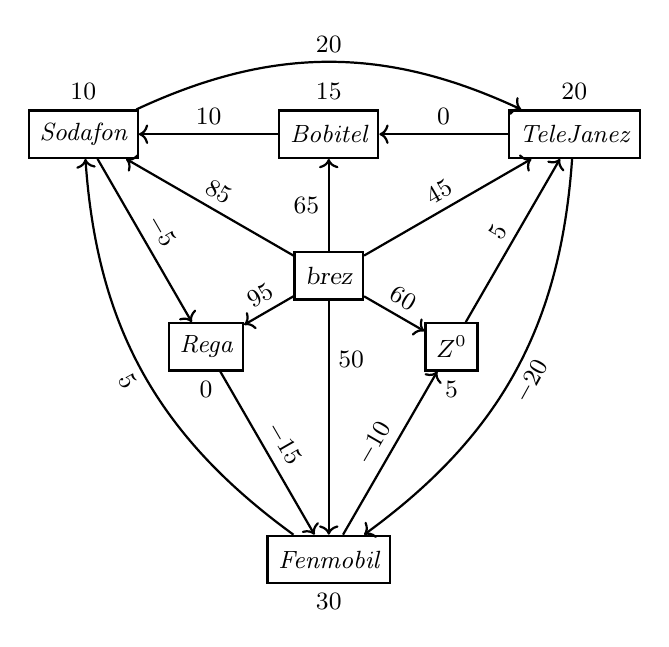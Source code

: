 \begin{tikzpicture}[style=thick,scale=0.9]
\tikzstyle{weight}=[midway]
\tikzstyle{edge}=[]
\tikzstyle{colour}=[black]
\tikzstyle{minsize}=[minimum size=6mm]
\small
\tikzstyle{every node}=[]
\tikzstyle{vertex}=[draw, colour, rectangle, fill=white, inner sep=1ex, minsize]

\node[vertex] (br) at (xyz polar cs:angle=  0,radius=0) {\sl brez};
\node[vertex] (bt) at (xyz polar cs:angle= 90,radius=2) [label=above:$15$] {\em Bobitel};
\node[vertex] (sf) at (xyz polar cs:angle=150,radius=4) [label=above:$10$] {\em Sodafon};
\node[vertex] (re) at (xyz polar cs:angle=210,radius=2) [label=below:$0$] {\em Rega};
\node[vertex] (fm) at (xyz polar cs:angle=270,radius=4) [label=below:$30$] {\em Fenmobil};
\node[vertex] (z0) at (xyz polar cs:angle=330,radius=2) [label=below:$5$] {\em $Z^0$};
\node[vertex] (tj) at (xyz polar cs:angle= 30,radius=4) [label=above:$20$] {\em TeleJanez};


\draw[edge,->] (br) -- (bt) node[left, midway] {$65$};
\draw[edge,->] (br) -- (sf) node[above, midway, sloped] {$85$};
\draw[edge,->] (br) -- (re) node[above, midway, sloped] {$95$};
\draw[edge,->] (br) -- (fm) node[right, near start] {$50$};
\draw[edge,->] (br) -- (z0) node[above, midway, sloped] {$60$};
\draw[edge,->] (br) -- (tj) node[above, midway, sloped] {$45$};
\draw[edge,->] (bt) -- (sf) node[above, midway] {$10$};
\draw[edge,->] (sf) -- (re) node[above, midway, sloped] {$-5$};
\draw[edge,->] (re) -- (fm) node[above, midway, sloped] {$-15$};
\draw[edge,->] (fm) -- (z0) node[above, midway, sloped] {$-10$};
\draw[edge,->] (z0) -- (tj) node[above, midway, sloped] {$5$};
\draw[edge,->] (tj) -- (bt) node[above, midway] {$0$};
\draw[edge,->] (sf) to[bend left=25] node[above, midway] {$20$} (tj);
\draw[edge,->] (tj) to[bend left=25] node[below, midway, sloped] {$-20$} (fm);
\draw[edge,->] (fm) to[bend left=25] node[below, midway, sloped] {$5$} (sf);
\end{tikzpicture}
